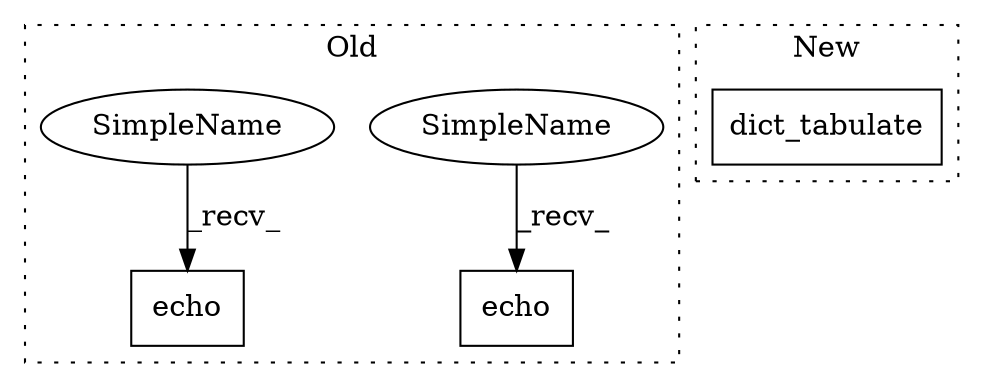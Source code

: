 digraph G {
subgraph cluster0 {
1 [label="echo" a="32" s="3338,3456" l="5,1" shape="box"];
3 [label="echo" a="32" s="2845,2944" l="5,1" shape="box"];
4 [label="SimpleName" a="42" s="2839" l="5" shape="ellipse"];
5 [label="SimpleName" a="42" s="3332" l="5" shape="ellipse"];
label = "Old";
style="dotted";
}
subgraph cluster1 {
2 [label="dict_tabulate" a="32" s="3304,3342" l="14,1" shape="box"];
label = "New";
style="dotted";
}
4 -> 3 [label="_recv_"];
5 -> 1 [label="_recv_"];
}